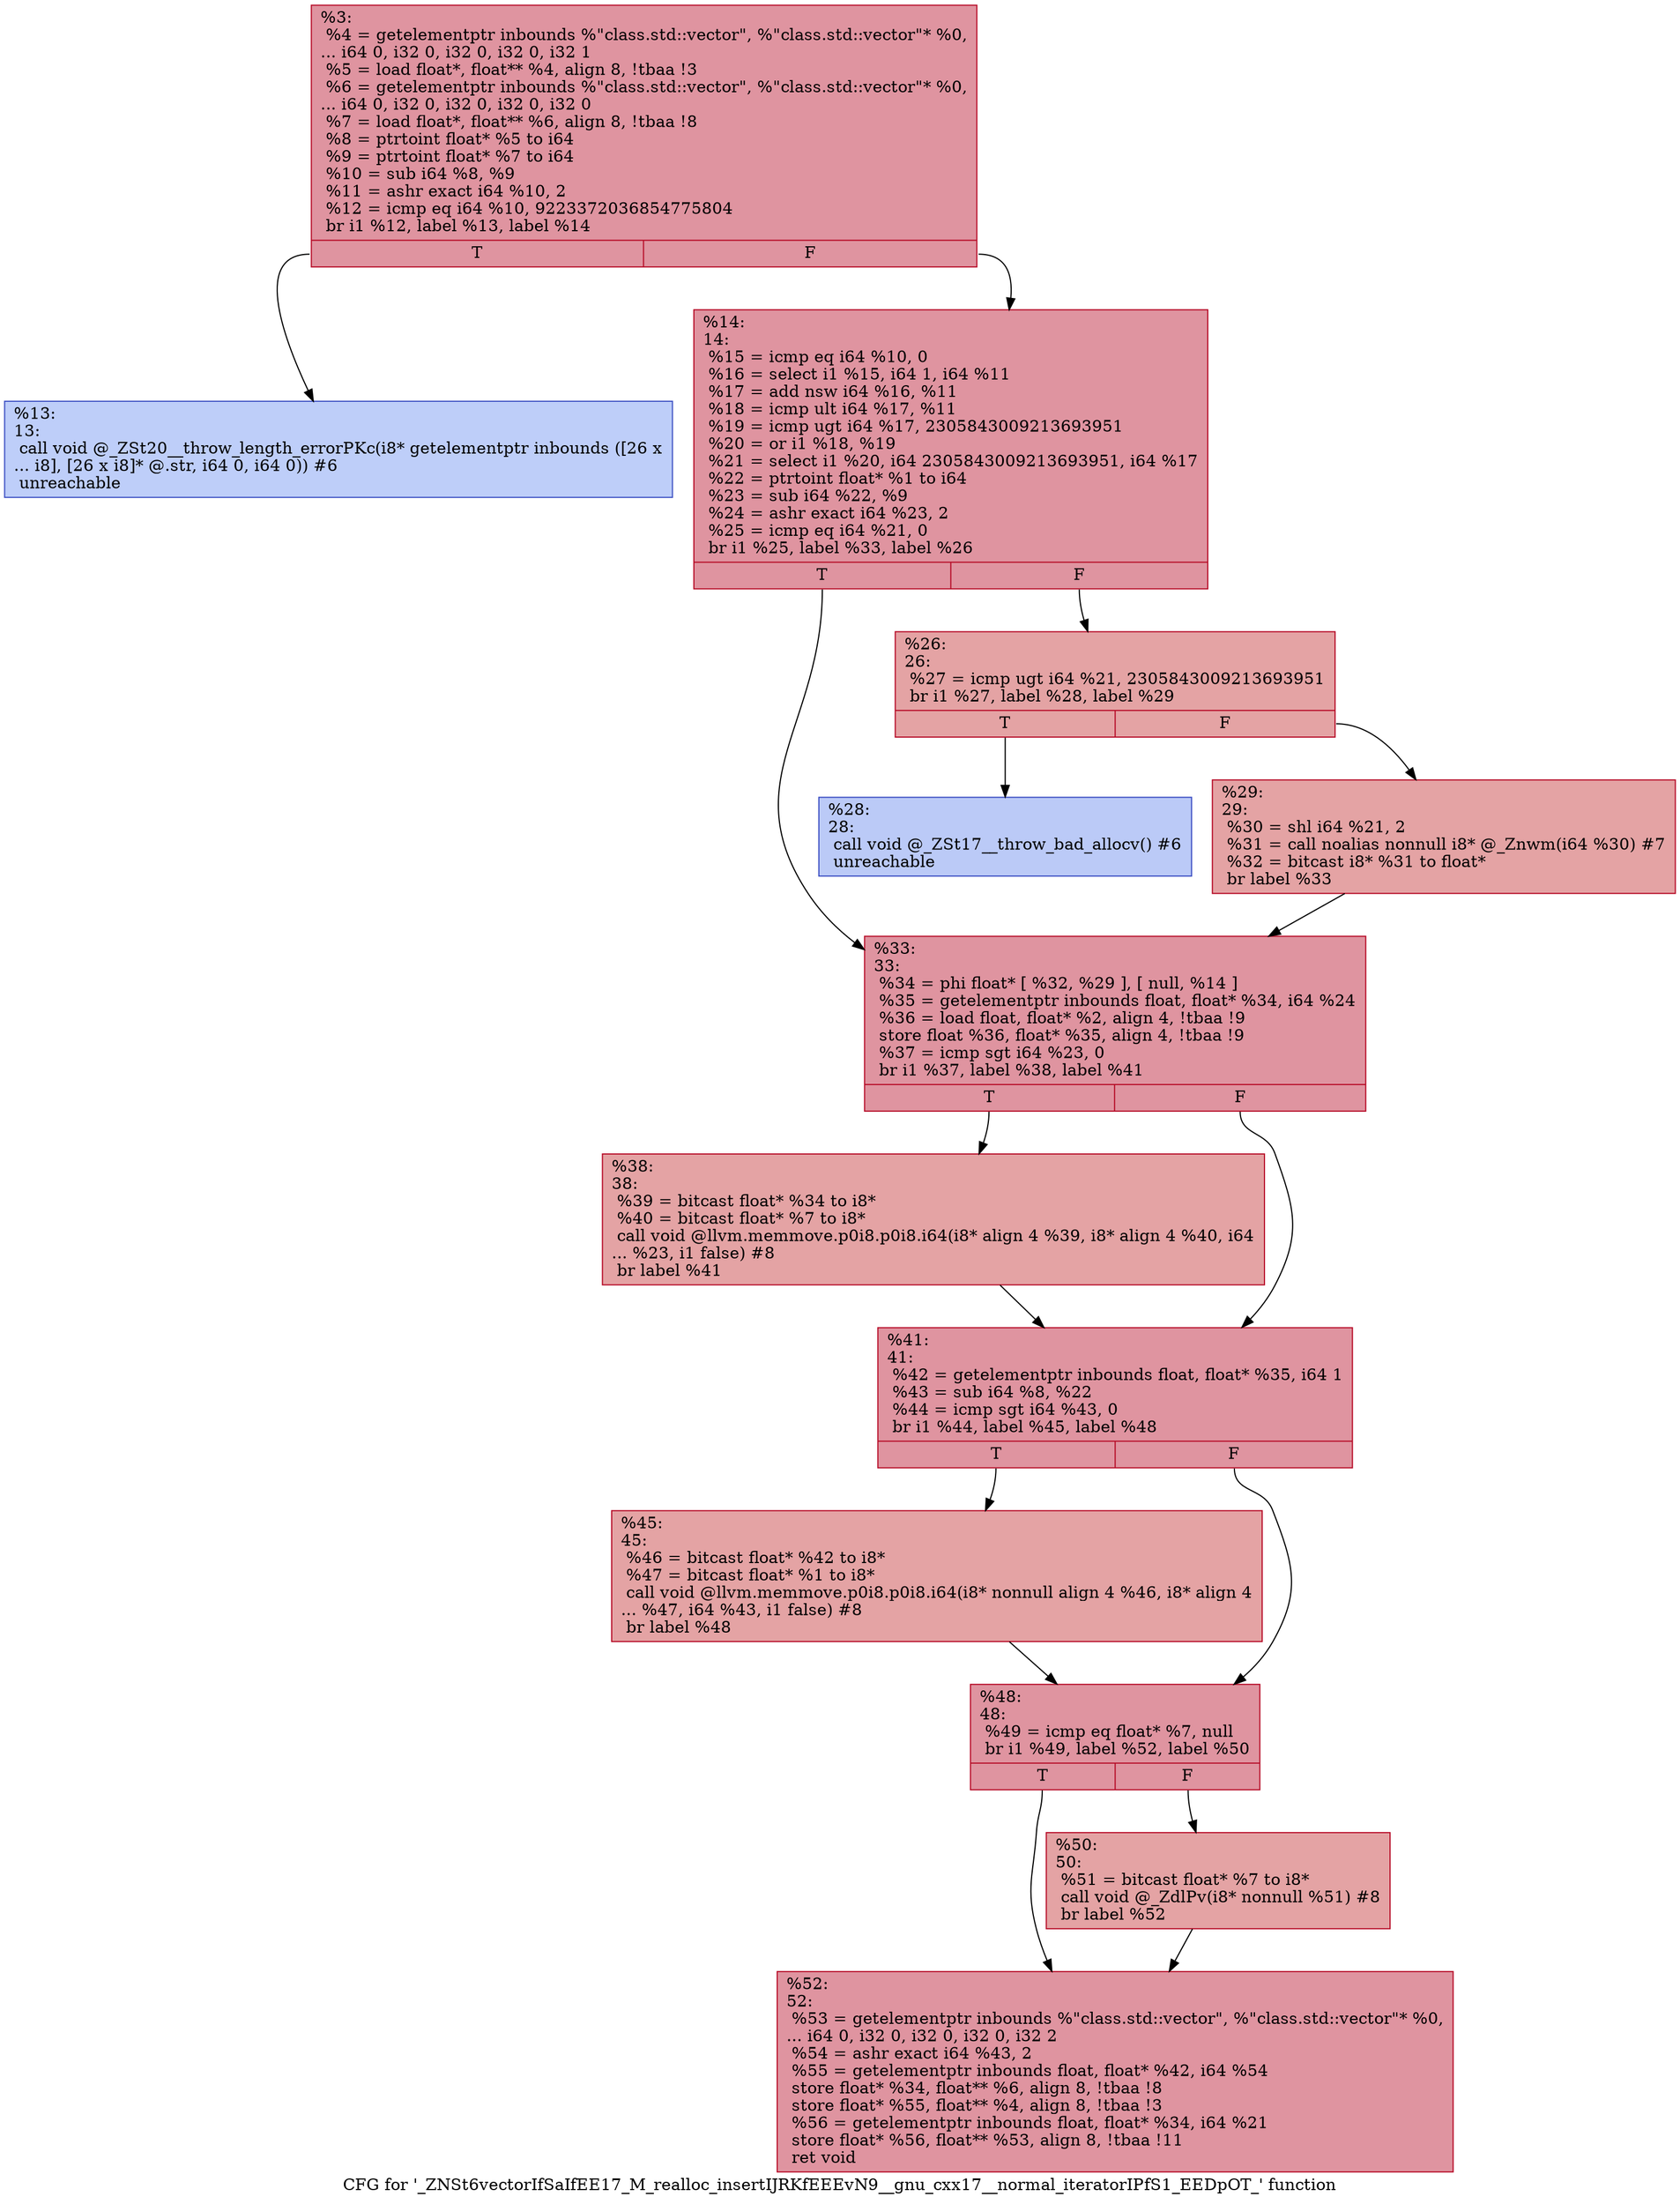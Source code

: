 digraph "CFG for '_ZNSt6vectorIfSaIfEE17_M_realloc_insertIJRKfEEEvN9__gnu_cxx17__normal_iteratorIPfS1_EEDpOT_' function" {
	label="CFG for '_ZNSt6vectorIfSaIfEE17_M_realloc_insertIJRKfEEEvN9__gnu_cxx17__normal_iteratorIPfS1_EEDpOT_' function";

	Node0x55b0d79270f0 [shape=record,color="#b70d28ff", style=filled, fillcolor="#b70d2870",label="{%3:\l  %4 = getelementptr inbounds %\"class.std::vector\", %\"class.std::vector\"* %0,\l... i64 0, i32 0, i32 0, i32 0, i32 1\l  %5 = load float*, float** %4, align 8, !tbaa !3\l  %6 = getelementptr inbounds %\"class.std::vector\", %\"class.std::vector\"* %0,\l... i64 0, i32 0, i32 0, i32 0, i32 0\l  %7 = load float*, float** %6, align 8, !tbaa !8\l  %8 = ptrtoint float* %5 to i64\l  %9 = ptrtoint float* %7 to i64\l  %10 = sub i64 %8, %9\l  %11 = ashr exact i64 %10, 2\l  %12 = icmp eq i64 %10, 9223372036854775804\l  br i1 %12, label %13, label %14\l|{<s0>T|<s1>F}}"];
	Node0x55b0d79270f0:s0 -> Node0x55b0d7927260;
	Node0x55b0d79270f0:s1 -> Node0x55b0d7927660;
	Node0x55b0d7927260 [shape=record,color="#3d50c3ff", style=filled, fillcolor="#6c8ff170",label="{%13:\l13:                                               \l  call void @_ZSt20__throw_length_errorPKc(i8* getelementptr inbounds ([26 x\l... i8], [26 x i8]* @.str, i64 0, i64 0)) #6\l  unreachable\l}"];
	Node0x55b0d7927660 [shape=record,color="#b70d28ff", style=filled, fillcolor="#b70d2870",label="{%14:\l14:                                               \l  %15 = icmp eq i64 %10, 0\l  %16 = select i1 %15, i64 1, i64 %11\l  %17 = add nsw i64 %16, %11\l  %18 = icmp ult i64 %17, %11\l  %19 = icmp ugt i64 %17, 2305843009213693951\l  %20 = or i1 %18, %19\l  %21 = select i1 %20, i64 2305843009213693951, i64 %17\l  %22 = ptrtoint float* %1 to i64\l  %23 = sub i64 %22, %9\l  %24 = ashr exact i64 %23, 2\l  %25 = icmp eq i64 %21, 0\l  br i1 %25, label %33, label %26\l|{<s0>T|<s1>F}}"];
	Node0x55b0d7927660:s0 -> Node0x55b0d7927fe0;
	Node0x55b0d7927660:s1 -> Node0x55b0d7928030;
	Node0x55b0d7928030 [shape=record,color="#b70d28ff", style=filled, fillcolor="#c32e3170",label="{%26:\l26:                                               \l  %27 = icmp ugt i64 %21, 2305843009213693951\l  br i1 %27, label %28, label %29\l|{<s0>T|<s1>F}}"];
	Node0x55b0d7928030:s0 -> Node0x55b0d79281c0;
	Node0x55b0d7928030:s1 -> Node0x55b0d7928210;
	Node0x55b0d79281c0 [shape=record,color="#3d50c3ff", style=filled, fillcolor="#6687ed70",label="{%28:\l28:                                               \l  call void @_ZSt17__throw_bad_allocv() #6\l  unreachable\l}"];
	Node0x55b0d7928210 [shape=record,color="#b70d28ff", style=filled, fillcolor="#c32e3170",label="{%29:\l29:                                               \l  %30 = shl i64 %21, 2\l  %31 = call noalias nonnull i8* @_Znwm(i64 %30) #7\l  %32 = bitcast i8* %31 to float*\l  br label %33\l}"];
	Node0x55b0d7928210 -> Node0x55b0d7927fe0;
	Node0x55b0d7927fe0 [shape=record,color="#b70d28ff", style=filled, fillcolor="#b70d2870",label="{%33:\l33:                                               \l  %34 = phi float* [ %32, %29 ], [ null, %14 ]\l  %35 = getelementptr inbounds float, float* %34, i64 %24\l  %36 = load float, float* %2, align 4, !tbaa !9\l  store float %36, float* %35, align 4, !tbaa !9\l  %37 = icmp sgt i64 %23, 0\l  br i1 %37, label %38, label %41\l|{<s0>T|<s1>F}}"];
	Node0x55b0d7927fe0:s0 -> Node0x55b0d7928bf0;
	Node0x55b0d7927fe0:s1 -> Node0x55b0d7928c40;
	Node0x55b0d7928bf0 [shape=record,color="#b70d28ff", style=filled, fillcolor="#c32e3170",label="{%38:\l38:                                               \l  %39 = bitcast float* %34 to i8*\l  %40 = bitcast float* %7 to i8*\l  call void @llvm.memmove.p0i8.p0i8.i64(i8* align 4 %39, i8* align 4 %40, i64\l... %23, i1 false) #8\l  br label %41\l}"];
	Node0x55b0d7928bf0 -> Node0x55b0d7928c40;
	Node0x55b0d7928c40 [shape=record,color="#b70d28ff", style=filled, fillcolor="#b70d2870",label="{%41:\l41:                                               \l  %42 = getelementptr inbounds float, float* %35, i64 1\l  %43 = sub i64 %8, %22\l  %44 = icmp sgt i64 %43, 0\l  br i1 %44, label %45, label %48\l|{<s0>T|<s1>F}}"];
	Node0x55b0d7928c40:s0 -> Node0x55b0d7929360;
	Node0x55b0d7928c40:s1 -> Node0x55b0d79293b0;
	Node0x55b0d7929360 [shape=record,color="#b70d28ff", style=filled, fillcolor="#c32e3170",label="{%45:\l45:                                               \l  %46 = bitcast float* %42 to i8*\l  %47 = bitcast float* %1 to i8*\l  call void @llvm.memmove.p0i8.p0i8.i64(i8* nonnull align 4 %46, i8* align 4\l... %47, i64 %43, i1 false) #8\l  br label %48\l}"];
	Node0x55b0d7929360 -> Node0x55b0d79293b0;
	Node0x55b0d79293b0 [shape=record,color="#b70d28ff", style=filled, fillcolor="#b70d2870",label="{%48:\l48:                                               \l  %49 = icmp eq float* %7, null\l  br i1 %49, label %52, label %50\l|{<s0>T|<s1>F}}"];
	Node0x55b0d79293b0:s0 -> Node0x55b0d7929880;
	Node0x55b0d79293b0:s1 -> Node0x55b0d79298d0;
	Node0x55b0d79298d0 [shape=record,color="#b70d28ff", style=filled, fillcolor="#c32e3170",label="{%50:\l50:                                               \l  %51 = bitcast float* %7 to i8*\l  call void @_ZdlPv(i8* nonnull %51) #8\l  br label %52\l}"];
	Node0x55b0d79298d0 -> Node0x55b0d7929880;
	Node0x55b0d7929880 [shape=record,color="#b70d28ff", style=filled, fillcolor="#b70d2870",label="{%52:\l52:                                               \l  %53 = getelementptr inbounds %\"class.std::vector\", %\"class.std::vector\"* %0,\l... i64 0, i32 0, i32 0, i32 0, i32 2\l  %54 = ashr exact i64 %43, 2\l  %55 = getelementptr inbounds float, float* %42, i64 %54\l  store float* %34, float** %6, align 8, !tbaa !8\l  store float* %55, float** %4, align 8, !tbaa !3\l  %56 = getelementptr inbounds float, float* %34, i64 %21\l  store float* %56, float** %53, align 8, !tbaa !11\l  ret void\l}"];
}
